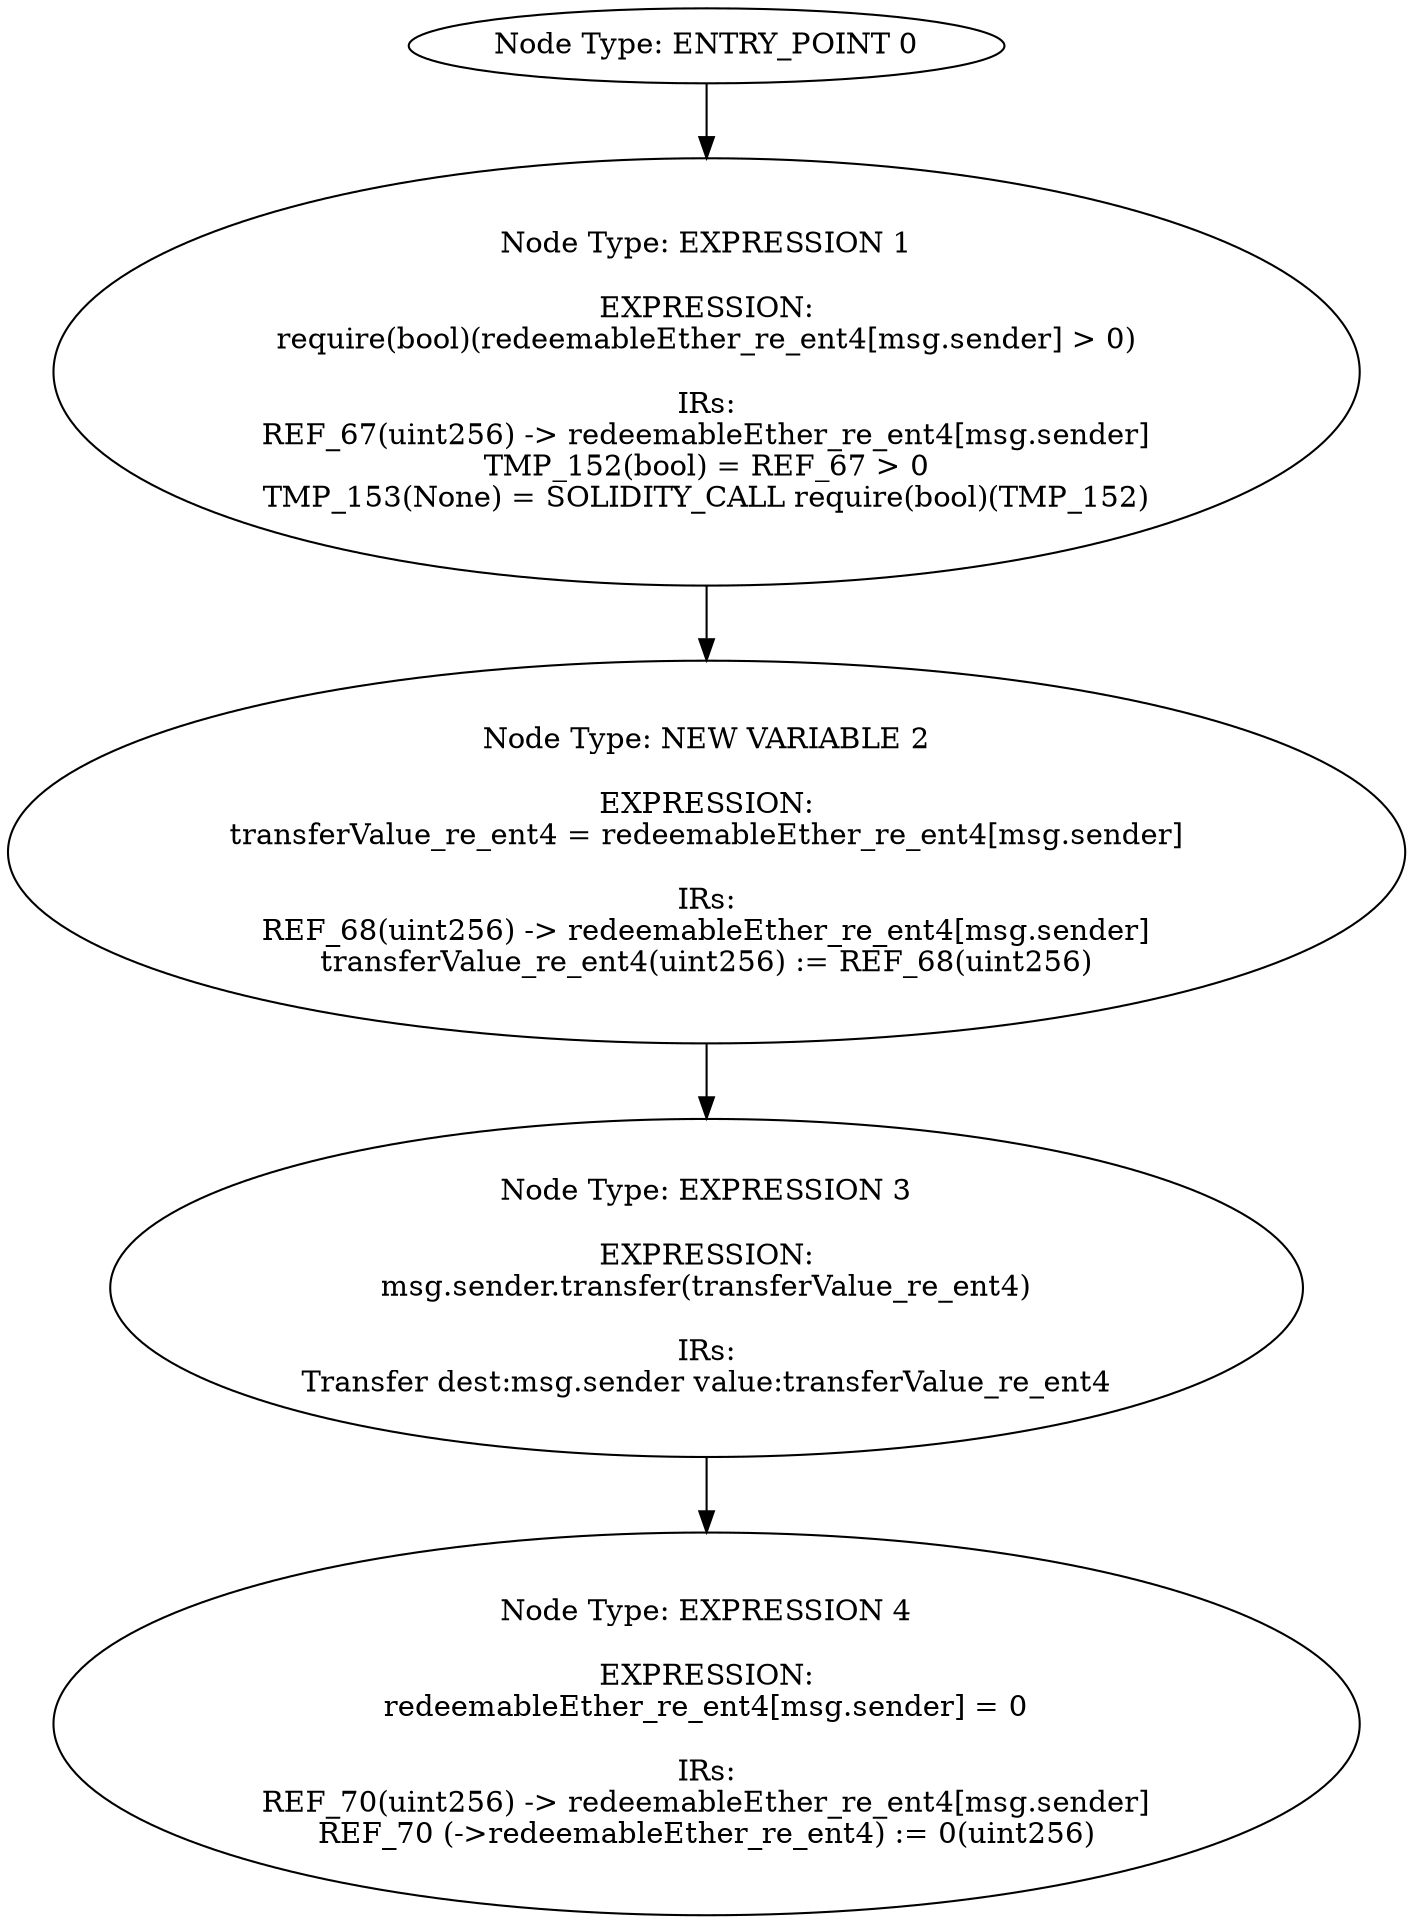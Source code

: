 digraph{
0[label="Node Type: ENTRY_POINT 0
"];
0->1;
1[label="Node Type: EXPRESSION 1

EXPRESSION:
require(bool)(redeemableEther_re_ent4[msg.sender] > 0)

IRs:
REF_67(uint256) -> redeemableEther_re_ent4[msg.sender]
TMP_152(bool) = REF_67 > 0
TMP_153(None) = SOLIDITY_CALL require(bool)(TMP_152)"];
1->2;
2[label="Node Type: NEW VARIABLE 2

EXPRESSION:
transferValue_re_ent4 = redeemableEther_re_ent4[msg.sender]

IRs:
REF_68(uint256) -> redeemableEther_re_ent4[msg.sender]
transferValue_re_ent4(uint256) := REF_68(uint256)"];
2->3;
3[label="Node Type: EXPRESSION 3

EXPRESSION:
msg.sender.transfer(transferValue_re_ent4)

IRs:
Transfer dest:msg.sender value:transferValue_re_ent4"];
3->4;
4[label="Node Type: EXPRESSION 4

EXPRESSION:
redeemableEther_re_ent4[msg.sender] = 0

IRs:
REF_70(uint256) -> redeemableEther_re_ent4[msg.sender]
REF_70 (->redeemableEther_re_ent4) := 0(uint256)"];
}
